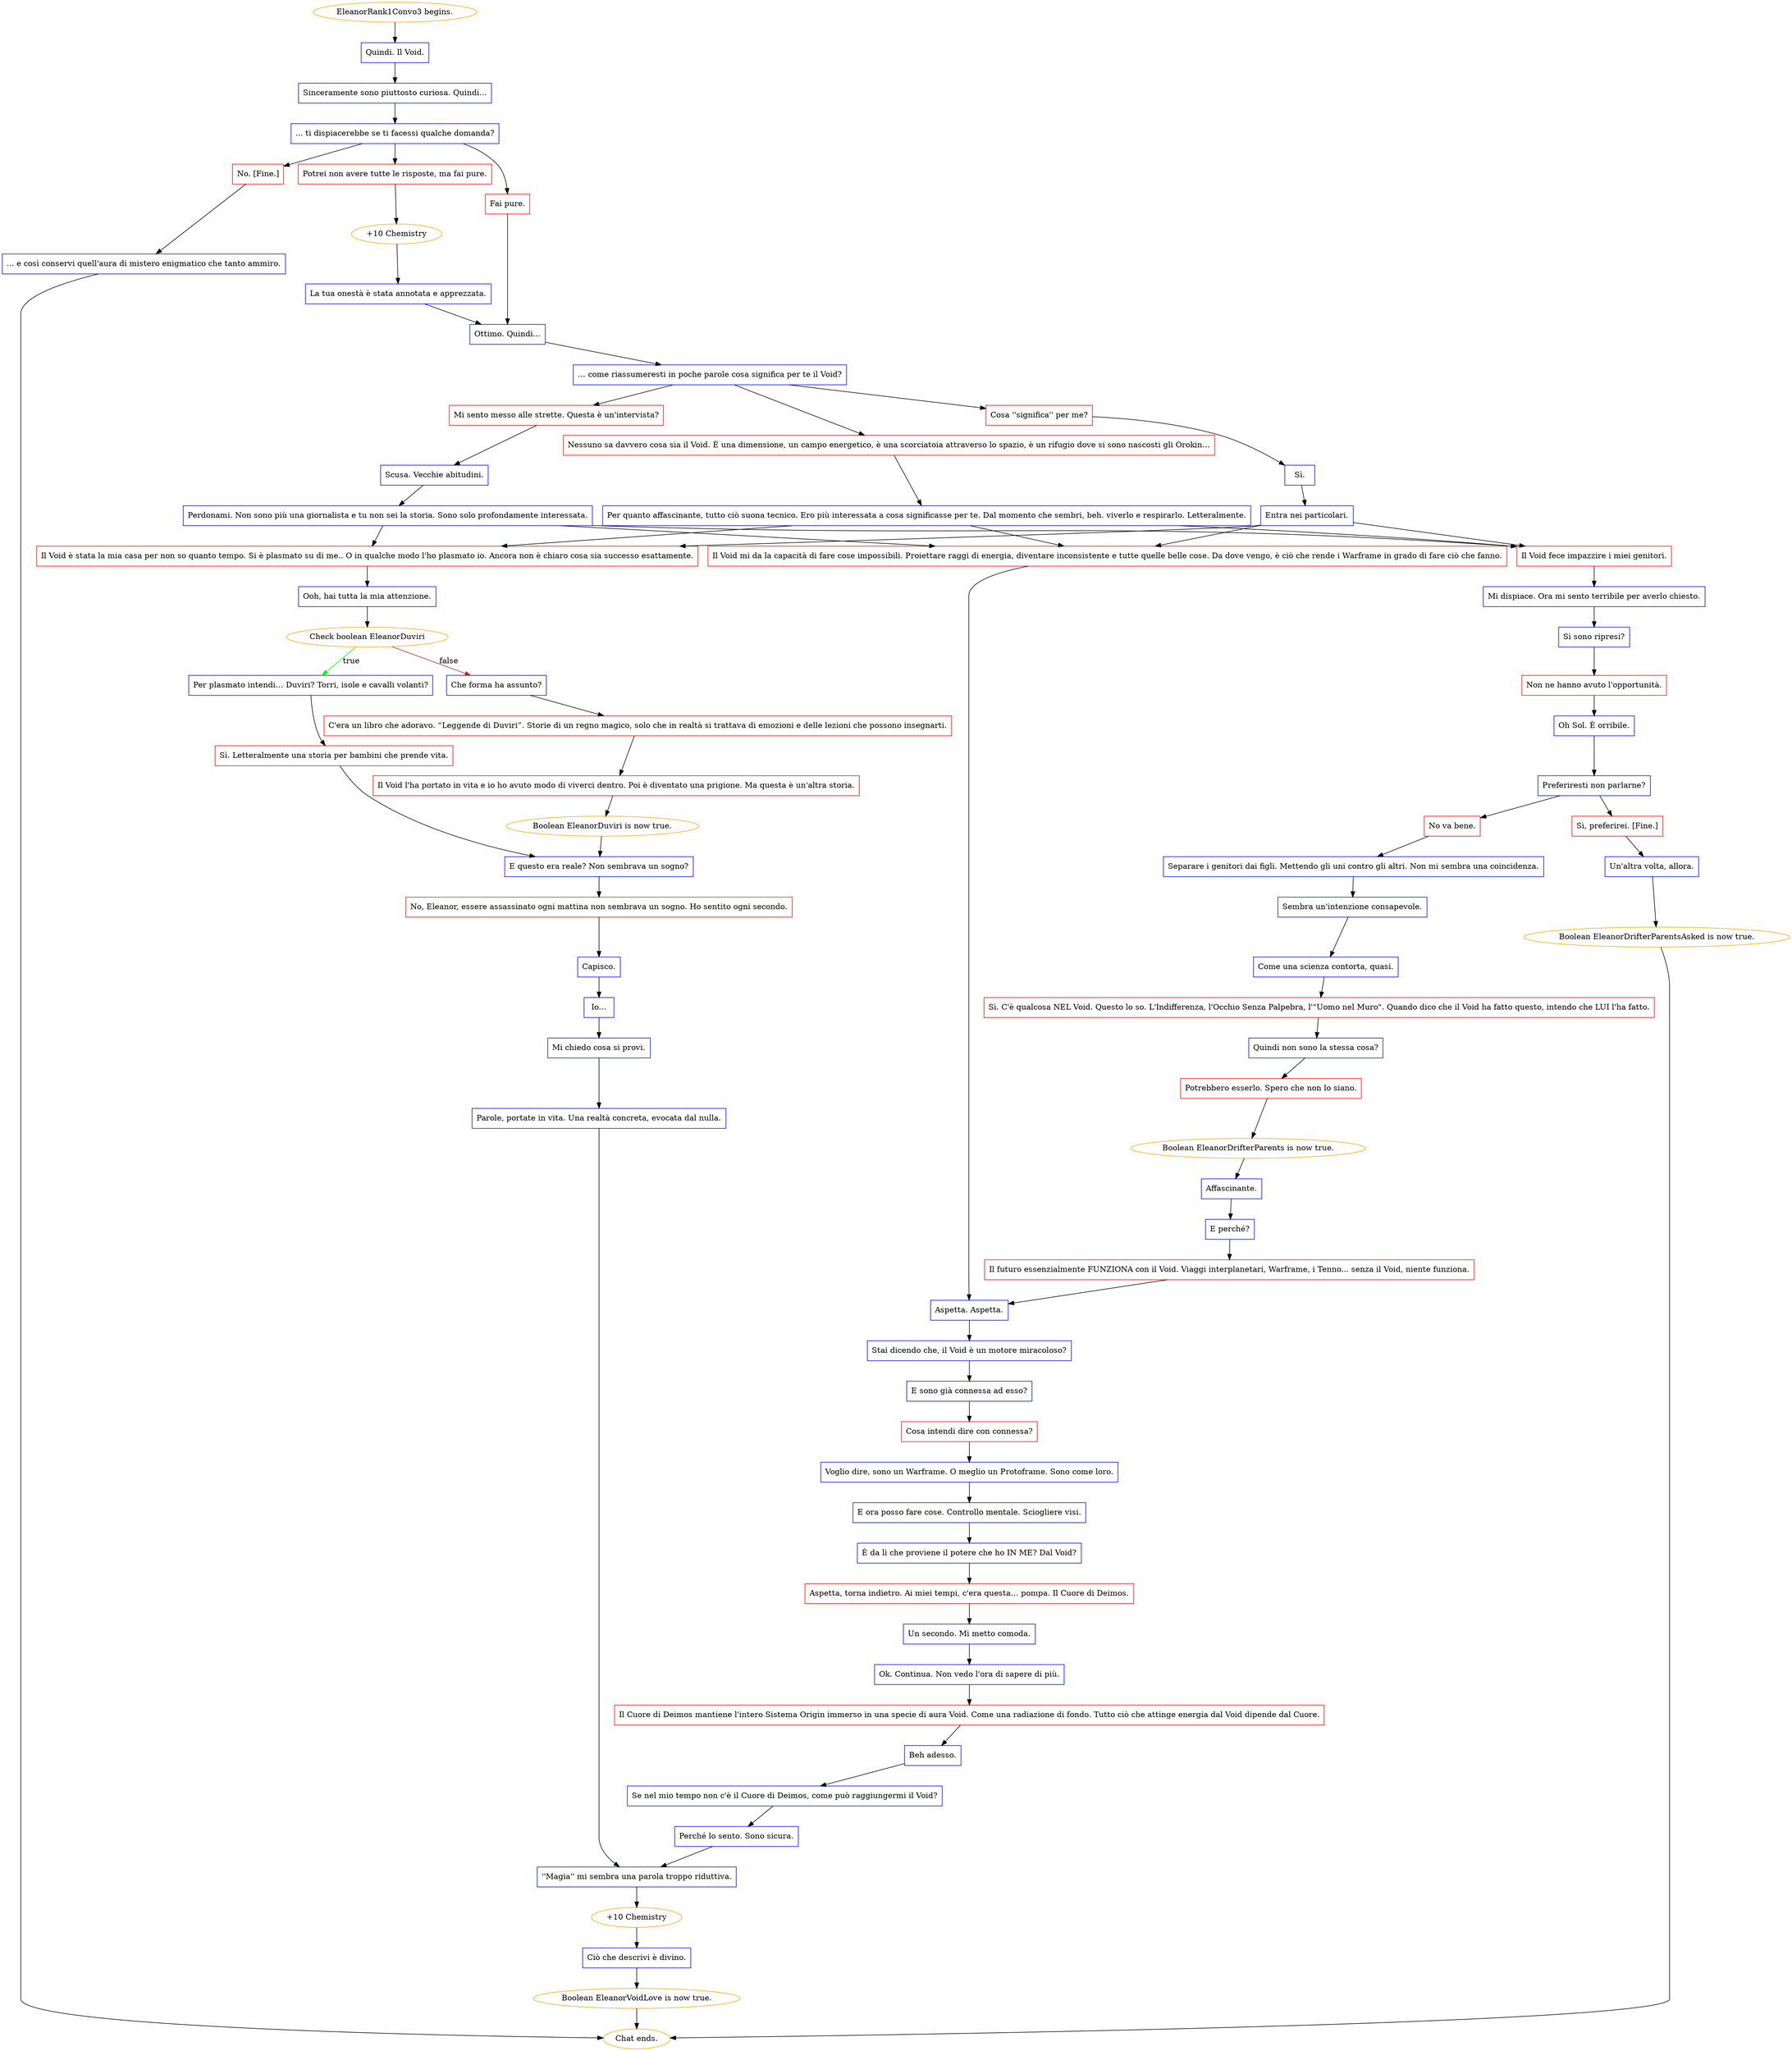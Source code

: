 digraph {
	"EleanorRank1Convo3 begins." [color=orange];
		"EleanorRank1Convo3 begins." -> j2615347363;
	j2615347363 [label="Quindi. Il Void.",shape=box,color=blue];
		j2615347363 -> j565447187;
	j565447187 [label="Sinceramente sono piuttosto curiosa. Quindi...",shape=box,color=blue];
		j565447187 -> j4151562649;
	j4151562649 [label="... ti dispiacerebbe se ti facessi qualche domanda?",shape=box,color=blue];
		j4151562649 -> j3771031047;
		j4151562649 -> j176314408;
		j4151562649 -> j1299945715;
	j3771031047 [label="Fai pure.",shape=box,color=red];
		j3771031047 -> j3702517602;
	j176314408 [label="Potrei non avere tutte le risposte, ma fai pure.",shape=box,color=red];
		j176314408 -> j4095061504;
	j1299945715 [label="No. [Fine.]",shape=box,color=red];
		j1299945715 -> j3253768884;
	j3702517602 [label="Ottimo. Quindi...",shape=box,color=blue];
		j3702517602 -> j1144412988;
	j4095061504 [label="+10 Chemistry",color=orange];
		j4095061504 -> j3347600964;
	j3253768884 [label="... e così conservi quell'aura di mistero enigmatico che tanto ammiro.",shape=box,color=blue];
		j3253768884 -> "Chat ends.";
	j1144412988 [label="… come riassumeresti in poche parole cosa significa per te il Void?",shape=box,color=blue];
		j1144412988 -> j1810642652;
		j1144412988 -> j2373911288;
		j1144412988 -> j3744244842;
	j3347600964 [label="La tua onestà è stata annotata e apprezzata.",shape=box,color=blue];
		j3347600964 -> j3702517602;
	"Chat ends." [color=orange];
	j1810642652 [label="Mi sento messo alle strette. Questa è un'intervista?",shape=box,color=red];
		j1810642652 -> j1828570867;
	j2373911288 [label="Cosa ''significa'' per me?",shape=box,color=red];
		j2373911288 -> j251072033;
	j3744244842 [label="Nessuno sa davvero cosa sia il Void. È una dimensione, un campo energetico, è una scorciatoia attraverso lo spazio, è un rifugio dove si sono nascosti gli Orokin…",shape=box,color=red];
		j3744244842 -> j3169964674;
	j1828570867 [label="Scusa. Vecchie abitudini.",shape=box,color=blue];
		j1828570867 -> j3225968016;
	j251072033 [label="Sì.",shape=box,color=blue];
		j251072033 -> j1468170178;
	j3169964674 [label="Per quanto affascinante, tutto ciò suona tecnico. Ero più interessata a cosa significasse per te. Dal momento che sembri, beh. viverlo e respirarlo. Letteralmente.",shape=box,color=blue];
		j3169964674 -> j2410614171;
		j3169964674 -> j4056190720;
		j3169964674 -> j3837189660;
	j3225968016 [label="Perdonami. Non sono più una giornalista e tu non sei la storia. Sono solo profondamente interessata.",shape=box,color=blue];
		j3225968016 -> j2410614171;
		j3225968016 -> j4056190720;
		j3225968016 -> j3837189660;
	j1468170178 [label="Entra nei particolari.",shape=box,color=blue];
		j1468170178 -> j2410614171;
		j1468170178 -> j4056190720;
		j1468170178 -> j3837189660;
	j2410614171 [label="Il Void mi da la capacità di fare cose impossibili. Proiettare raggi di energia, diventare inconsistente e tutte quelle belle cose. Da dove vengo, è ciò che rende i Warframe in grado di fare ciò che fanno.",shape=box,color=red];
		j2410614171 -> j366742174;
	j4056190720 [label="Il Void fece impazzire i miei genitori.",shape=box,color=red];
		j4056190720 -> j2368859183;
	j3837189660 [label="Il Void è stata la mia casa per non so quanto tempo. Si è plasmato su di me.. O in qualche modo l'ho plasmato io. Ancora non è chiaro cosa sia successo esattamente.",shape=box,color=red];
		j3837189660 -> j47037866;
	j366742174 [label="Aspetta. Aspetta.",shape=box,color=blue];
		j366742174 -> j12584059;
	j2368859183 [label="Mi dispiace. Ora mi sento terribile per averlo chiesto.",shape=box,color=blue];
		j2368859183 -> j2146944207;
	j47037866 [label="Ooh, hai tutta la mia attenzione.",shape=box,color=blue];
		j47037866 -> j3333050319;
	j12584059 [label="Stai dicendo che, il Void è un motore miracoloso?",shape=box,color=blue];
		j12584059 -> j3979627752;
	j2146944207 [label="Si sono ripresi?",shape=box,color=blue];
		j2146944207 -> j2458106445;
	j3333050319 [label="Check boolean EleanorDuviri",color=orange];
		j3333050319 -> j2835473299 [label=true,color=green];
		j3333050319 -> j1116257866 [label=false,color=brown];
	j3979627752 [label="E sono già connessa ad esso?",shape=box,color=blue];
		j3979627752 -> j1357797577;
	j2458106445 [label="Non ne hanno avuto l'opportunità.",shape=box,color=red];
		j2458106445 -> j3597907635;
	j2835473299 [label="Per plasmato intendi… Duviri? Torri, isole e cavalli volanti?",shape=box,color=blue];
		j2835473299 -> j1879109068;
	j1116257866 [label="Che forma ha assunto?",shape=box,color=blue];
		j1116257866 -> j2811853431;
	j1357797577 [label="Cosa intendi dire con connessa?",shape=box,color=red];
		j1357797577 -> j3075718773;
	j3597907635 [label="Oh Sol. È orribile.",shape=box,color=blue];
		j3597907635 -> j2004058946;
	j1879109068 [label="Sì. Letteralmente una storia per bambini che prende vita.",shape=box,color=red];
		j1879109068 -> j1822761744;
	j2811853431 [label="C'era un libro che adoravo. “Leggende di Duviri”. Storie di un regno magico, solo che in realtà si trattava di emozioni e delle lezioni che possono insegnarti.",shape=box,color=red];
		j2811853431 -> j1022433058;
	j3075718773 [label="Voglio dire, sono un Warframe. O meglio un Protoframe. Sono come loro.",shape=box,color=blue];
		j3075718773 -> j367625394;
	j2004058946 [label="Preferiresti non parlarne?",shape=box,color=blue];
		j2004058946 -> j893037358;
		j2004058946 -> j3051689442;
	j1822761744 [label="E questo era reale? Non sembrava un sogno?",shape=box,color=blue];
		j1822761744 -> j278011504;
	j1022433058 [label="Il Void l'ha portato in vita e io ho avuto modo di viverci dentro. Poi è diventato una prigione. Ma questa è un'altra storia.",shape=box,color=red];
		j1022433058 -> j350213263;
	j367625394 [label="E ora posso fare cose. Controllo mentale. Sciogliere visi.",shape=box,color=blue];
		j367625394 -> j2744477927;
	j893037358 [label="No va bene.",shape=box,color=red];
		j893037358 -> j945785799;
	j3051689442 [label="Sì, preferirei. [Fine.]",shape=box,color=red];
		j3051689442 -> j1151533346;
	j278011504 [label="No, Eleanor, essere assassinato ogni mattina non sembrava un sogno. Ho sentito ogni secondo.",shape=box,color=red];
		j278011504 -> j2158181466;
	j350213263 [label="Boolean EleanorDuviri is now true.",color=orange];
		j350213263 -> j1822761744;
	j2744477927 [label="È da lì che proviene il potere che ho IN ME? Dal Void?",shape=box,color=blue];
		j2744477927 -> j3419503627;
	j945785799 [label="Separare i genitori dai figli. Mettendo gli uni contro gli altri. Non mi sembra una coincidenza.",shape=box,color=blue];
		j945785799 -> j3359496168;
	j1151533346 [label="Un'altra volta, allora.",shape=box,color=blue];
		j1151533346 -> j968820663;
	j2158181466 [label="Capisco.",shape=box,color=blue];
		j2158181466 -> j2139149131;
	j3419503627 [label="Aspetta, torna indietro. Ai miei tempi, c'era questa… pompa. Il Cuore di Deimos.",shape=box,color=red];
		j3419503627 -> j2003011422;
	j3359496168 [label="Sembra un'intenzione consapevole.",shape=box,color=blue];
		j3359496168 -> j4054746917;
	j968820663 [label="Boolean EleanorDrifterParentsAsked is now true.",color=orange];
		j968820663 -> "Chat ends.";
	j2139149131 [label="Io…",shape=box,color=blue];
		j2139149131 -> j3454009706;
	j2003011422 [label="Un secondo. Mi metto comoda.",shape=box,color=blue];
		j2003011422 -> j2908265192;
	j4054746917 [label="Come una scienza contorta, quasi.",shape=box,color=blue];
		j4054746917 -> j3028343535;
	j3454009706 [label="Mi chiedo cosa si provi.",shape=box,color=blue];
		j3454009706 -> j2662947450;
	j2908265192 [label="Ok. Continua. Non vedo l'ora di sapere di più.",shape=box,color=blue];
		j2908265192 -> j1160832926;
	j3028343535 [label="Sì. C'è qualcosa NEL Void. Questo lo so. L'Indifferenza, l'Occhio Senza Palpebra, l'\"Uomo nel Muro\". Quando dico che il Void ha fatto questo, intendo che LUI l'ha fatto.",shape=box,color=red];
		j3028343535 -> j4015603524;
	j2662947450 [label="Parole, portate in vita. Una realtà concreta, evocata dal nulla.",shape=box,color=blue];
		j2662947450 -> j1642636200;
	j1160832926 [label="Il Cuore di Deimos mantiene l'intero Sistema Origin immerso in una specie di aura Void. Come una radiazione di fondo. Tutto ciò che attinge energia dal Void dipende dal Cuore.",shape=box,color=red];
		j1160832926 -> j78803865;
	j4015603524 [label="Quindi non sono la stessa cosa?",shape=box,color=blue];
		j4015603524 -> j1370554851;
	j1642636200 [label="''Magia'' mi sembra una parola troppo riduttiva.",shape=box,color=blue];
		j1642636200 -> j4012167614;
	j78803865 [label="Beh adesso.",shape=box,color=blue];
		j78803865 -> j1921464600;
	j1370554851 [label="Potrebbero esserlo. Spero che non lo siano.",shape=box,color=red];
		j1370554851 -> j1464564544;
	j4012167614 [label="+10 Chemistry",color=orange];
		j4012167614 -> j2933860740;
	j1921464600 [label="Se nel mio tempo non c'è il Cuore di Deimos, come può raggiungermi il Void?",shape=box,color=blue];
		j1921464600 -> j3421309494;
	j1464564544 [label="Boolean EleanorDrifterParents is now true.",color=orange];
		j1464564544 -> j953589178;
	j2933860740 [label="Ciò che descrivi è divino.",shape=box,color=blue];
		j2933860740 -> j981848117;
	j3421309494 [label="Perché lo sento. Sono sicura.",shape=box,color=blue];
		j3421309494 -> j1642636200;
	j953589178 [label="Affascinante.",shape=box,color=blue];
		j953589178 -> j1222348996;
	j981848117 [label="Boolean EleanorVoidLove is now true.",color=orange];
		j981848117 -> "Chat ends.";
	j1222348996 [label="E perché?",shape=box,color=blue];
		j1222348996 -> j2426397968;
	j2426397968 [label="Il futuro essenzialmente FUNZIONA con il Void. Viaggi interplanetari, Warframe, i Tenno... senza il Void, niente funziona.",shape=box,color=red];
		j2426397968 -> j366742174;
}